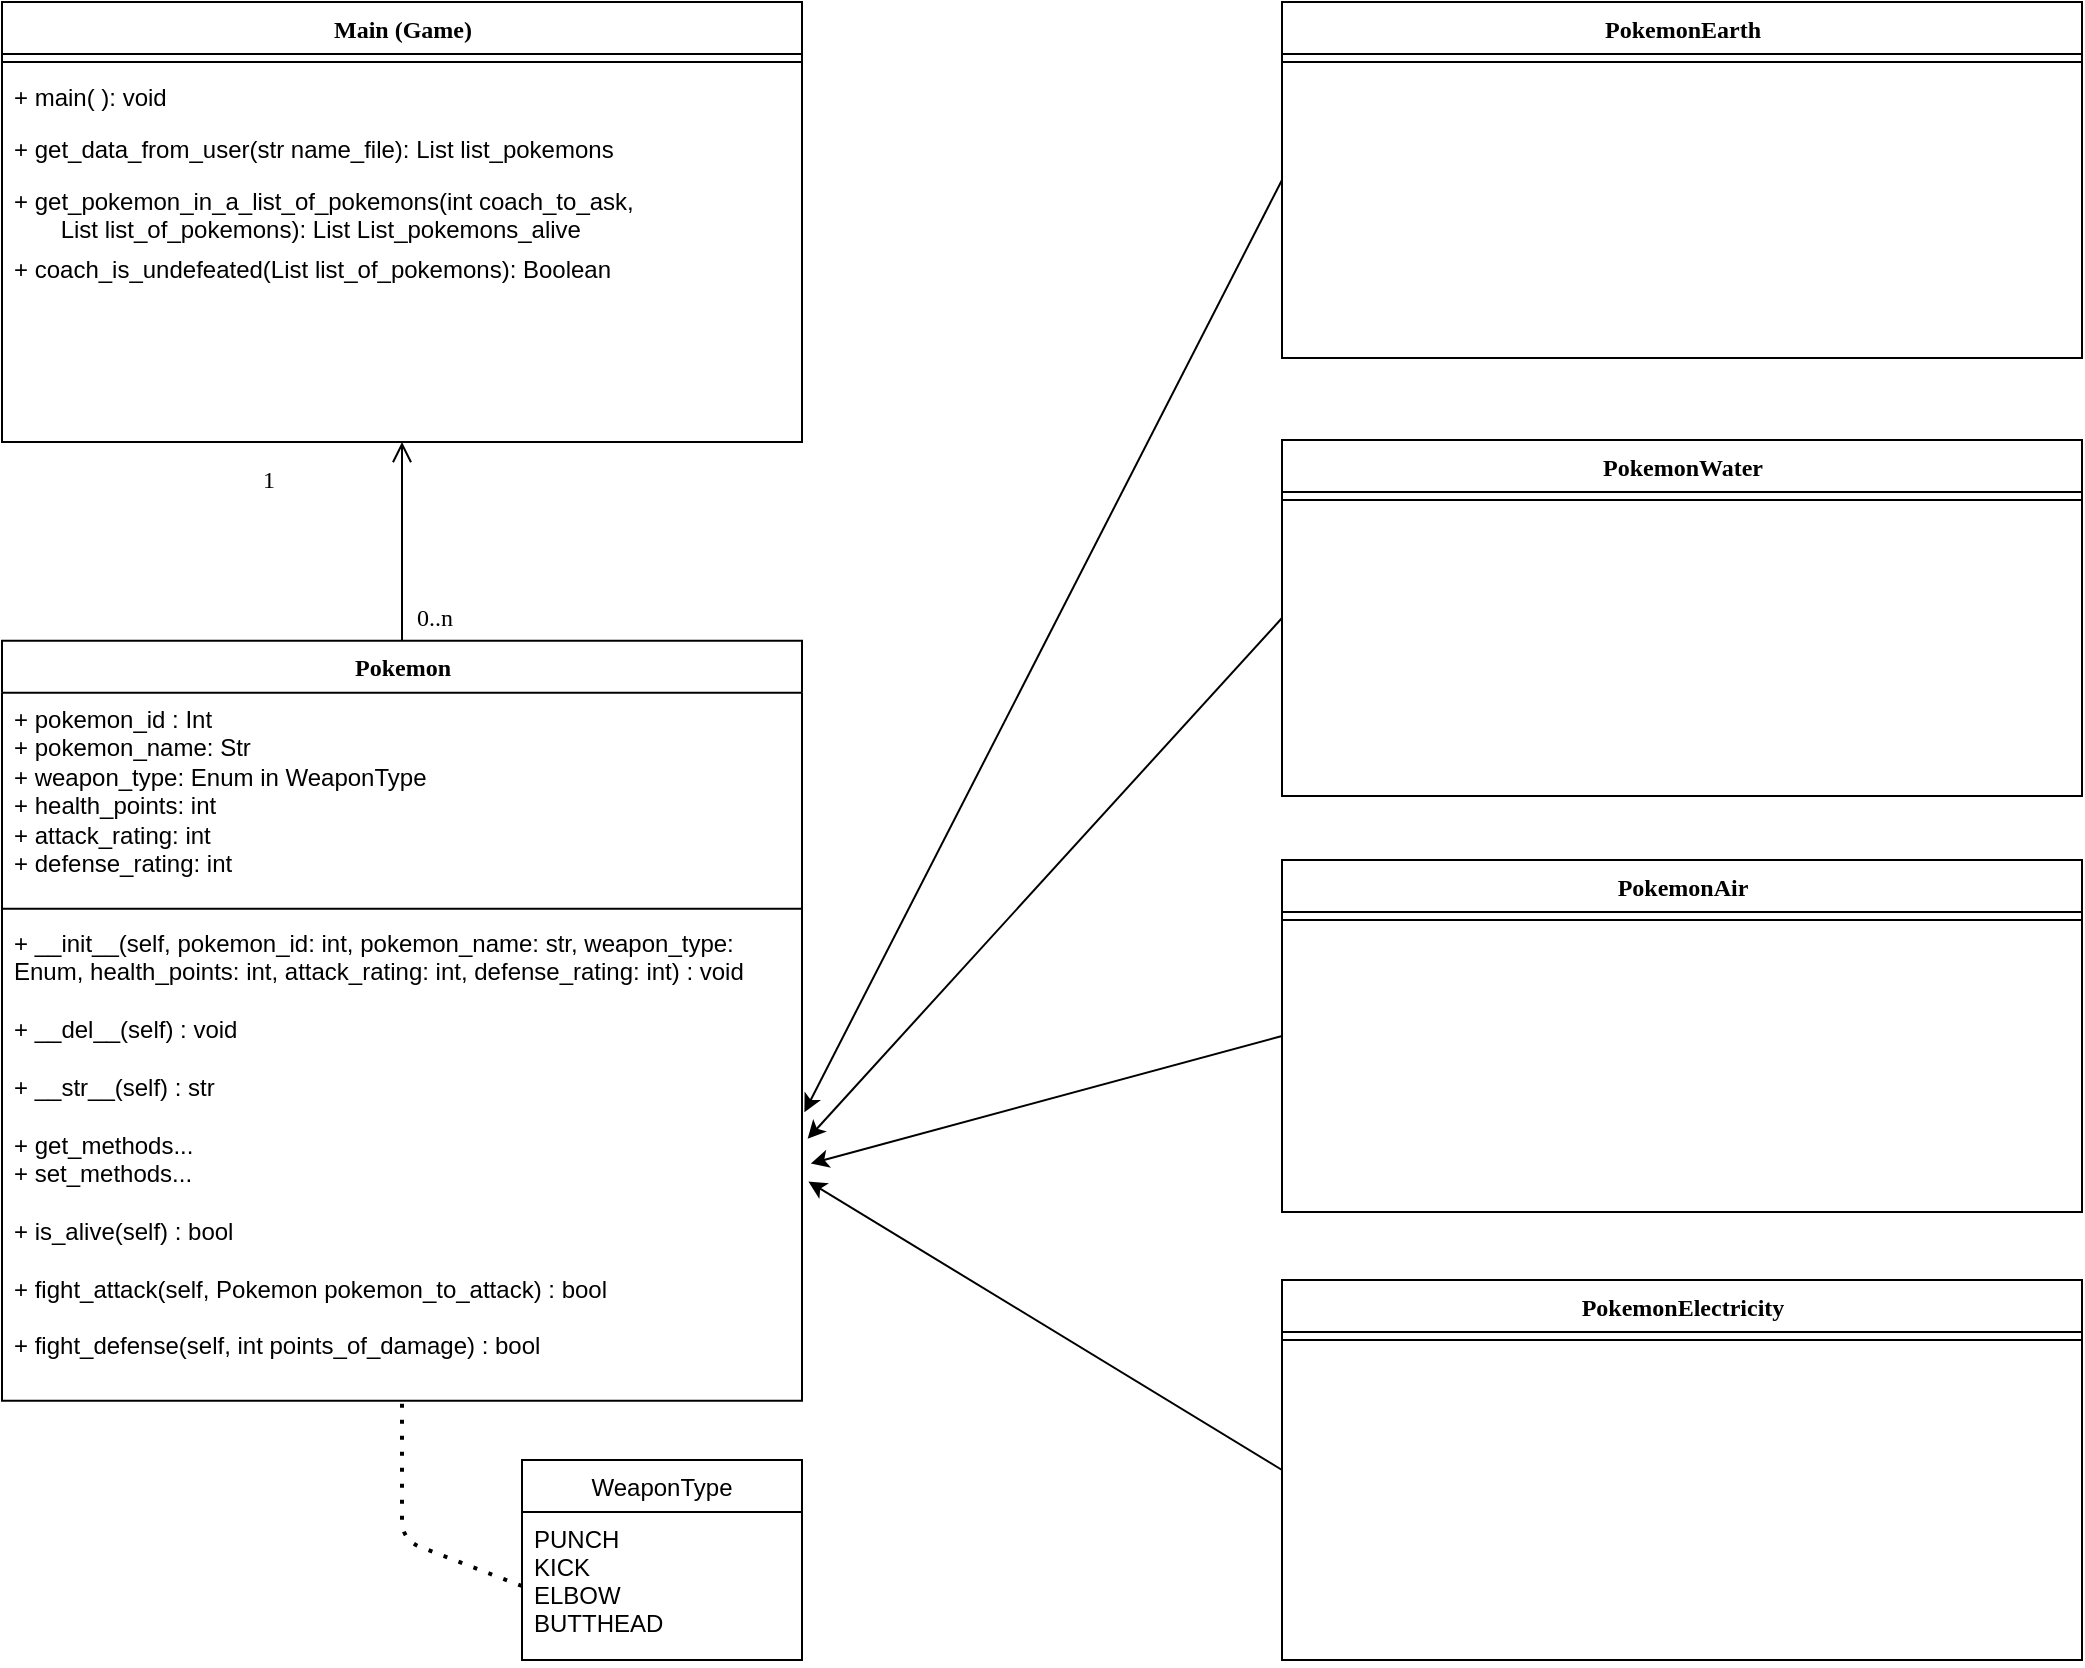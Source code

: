 <mxfile pages="2">
    <diagram name="UML" id="6133507b-19e7-1e82-6fc7-422aa6c4b21f">
        <mxGraphModel dx="886" dy="1502" grid="1" gridSize="10" guides="1" tooltips="1" connect="1" arrows="1" fold="1" page="1" pageScale="1" pageWidth="1100" pageHeight="850" background="none" math="0" shadow="0">
            <root>
                <mxCell id="0"/>
                <mxCell id="1" parent="0"/>
                <mxCell id="NAiFexQSWN1Ocbff_MQO-10" value="Main (Game)" style="swimlane;html=1;fontStyle=1;align=center;verticalAlign=top;childLayout=stackLayout;horizontal=1;startSize=26;horizontalStack=0;resizeParent=1;resizeLast=0;collapsible=1;marginBottom=0;swimlaneFillColor=none;rounded=0;shadow=0;comic=0;labelBackgroundColor=none;strokeWidth=1;fillColor=none;fontFamily=Verdana;fontSize=12" parent="1" vertex="1">
                    <mxGeometry x="40" y="-839" width="400" height="220" as="geometry"/>
                </mxCell>
                <mxCell id="NAiFexQSWN1Ocbff_MQO-13" value="" style="line;html=1;strokeWidth=1;fillColor=none;align=left;verticalAlign=middle;spacingTop=-1;spacingLeft=3;spacingRight=3;rotatable=0;labelPosition=right;points=[];portConstraint=eastwest;" parent="NAiFexQSWN1Ocbff_MQO-10" vertex="1">
                    <mxGeometry y="26" width="400" height="8" as="geometry"/>
                </mxCell>
                <mxCell id="NAiFexQSWN1Ocbff_MQO-14" value="+ main( ): void" style="text;html=1;strokeColor=none;fillColor=none;align=left;verticalAlign=top;spacingLeft=4;spacingRight=4;whiteSpace=wrap;overflow=hidden;rotatable=0;points=[[0,0.5],[1,0.5]];portConstraint=eastwest;" parent="NAiFexQSWN1Ocbff_MQO-10" vertex="1">
                    <mxGeometry y="34" width="400" height="26" as="geometry"/>
                </mxCell>
                <mxCell id="NAiFexQSWN1Ocbff_MQO-15" value="+ get_data_from_user(str name_file): List list_pokemons" style="text;html=1;strokeColor=none;fillColor=none;align=left;verticalAlign=top;spacingLeft=4;spacingRight=4;whiteSpace=wrap;overflow=hidden;rotatable=0;points=[[0,0.5],[1,0.5]];portConstraint=eastwest;" parent="NAiFexQSWN1Ocbff_MQO-10" vertex="1">
                    <mxGeometry y="60" width="400" height="26" as="geometry"/>
                </mxCell>
                <mxCell id="7_PFd3bsl0oHoIgsr5rR-2" value="+ get_pokemon_in_a_list_of_pokemons(int coach_to_ask,&lt;br&gt;&amp;nbsp; &amp;nbsp; &amp;nbsp; &amp;nbsp;List list_of_pokemons): List List_pokemons_alive" style="text;html=1;strokeColor=none;fillColor=none;align=left;verticalAlign=top;spacingLeft=4;spacingRight=4;whiteSpace=wrap;overflow=hidden;rotatable=0;points=[[0,0.5],[1,0.5]];portConstraint=eastwest;" parent="NAiFexQSWN1Ocbff_MQO-10" vertex="1">
                    <mxGeometry y="86" width="400" height="34" as="geometry"/>
                </mxCell>
                <mxCell id="7_PFd3bsl0oHoIgsr5rR-3" value="+ coach_is_undefeated(List list_of_pokemons): Boolean" style="text;html=1;strokeColor=none;fillColor=none;align=left;verticalAlign=top;spacingLeft=4;spacingRight=4;whiteSpace=wrap;overflow=hidden;rotatable=0;points=[[0,0.5],[1,0.5]];portConstraint=eastwest;" parent="NAiFexQSWN1Ocbff_MQO-10" vertex="1">
                    <mxGeometry y="120" width="400" height="26" as="geometry"/>
                </mxCell>
                <mxCell id="10" style="edgeStyle=none;html=1;exitX=0;exitY=0.5;exitDx=0;exitDy=0;entryX=1.007;entryY=0.459;entryDx=0;entryDy=0;entryPerimeter=0;" edge="1" parent="1" source="NAiFexQSWN1Ocbff_MQO-35" target="OvTA0m-3lmx1_Y0kkq5D-2">
                    <mxGeometry relative="1" as="geometry">
                        <mxPoint x="440" y="-260" as="targetPoint"/>
                    </mxGeometry>
                </mxCell>
                <mxCell id="NAiFexQSWN1Ocbff_MQO-35" value="PokemonWater" style="swimlane;html=1;fontStyle=1;align=center;verticalAlign=top;childLayout=stackLayout;horizontal=1;startSize=26;horizontalStack=0;resizeParent=1;resizeLast=0;collapsible=1;marginBottom=0;swimlaneFillColor=none;rounded=0;shadow=0;comic=0;labelBackgroundColor=none;strokeWidth=1;fillColor=none;fontFamily=Verdana;fontSize=12" parent="1" vertex="1">
                    <mxGeometry x="680" y="-620" width="400" height="178" as="geometry"/>
                </mxCell>
                <mxCell id="NAiFexQSWN1Ocbff_MQO-38" value="" style="line;html=1;strokeWidth=1;fillColor=none;align=left;verticalAlign=middle;spacingTop=-1;spacingLeft=3;spacingRight=3;rotatable=0;labelPosition=right;points=[];portConstraint=eastwest;" parent="NAiFexQSWN1Ocbff_MQO-35" vertex="1">
                    <mxGeometry y="26" width="400" height="8" as="geometry"/>
                </mxCell>
                <mxCell id="11" style="edgeStyle=none;html=1;exitX=0;exitY=0.5;exitDx=0;exitDy=0;entryX=1.011;entryY=0.51;entryDx=0;entryDy=0;entryPerimeter=0;" edge="1" parent="1" source="NAiFexQSWN1Ocbff_MQO-40" target="OvTA0m-3lmx1_Y0kkq5D-2">
                    <mxGeometry relative="1" as="geometry">
                        <mxPoint x="440" y="-250" as="targetPoint"/>
                    </mxGeometry>
                </mxCell>
                <mxCell id="NAiFexQSWN1Ocbff_MQO-40" value="PokemonAir" style="swimlane;html=1;fontStyle=1;align=center;verticalAlign=top;childLayout=stackLayout;horizontal=1;startSize=26;horizontalStack=0;resizeParent=1;resizeLast=0;collapsible=1;marginBottom=0;swimlaneFillColor=none;rounded=0;shadow=0;comic=0;labelBackgroundColor=none;strokeWidth=1;fillColor=none;fontFamily=Verdana;fontSize=12" parent="1" vertex="1">
                    <mxGeometry x="680" y="-410" width="400" height="176" as="geometry"/>
                </mxCell>
                <mxCell id="NAiFexQSWN1Ocbff_MQO-43" value="" style="line;html=1;strokeWidth=1;fillColor=none;align=left;verticalAlign=middle;spacingTop=-1;spacingLeft=3;spacingRight=3;rotatable=0;labelPosition=right;points=[];portConstraint=eastwest;" parent="NAiFexQSWN1Ocbff_MQO-40" vertex="1">
                    <mxGeometry y="26" width="400" height="8" as="geometry"/>
                </mxCell>
                <mxCell id="12" style="edgeStyle=none;html=1;exitX=0;exitY=0.5;exitDx=0;exitDy=0;entryX=1.008;entryY=0.547;entryDx=0;entryDy=0;entryPerimeter=0;" edge="1" parent="1" source="NAiFexQSWN1Ocbff_MQO-45" target="OvTA0m-3lmx1_Y0kkq5D-2">
                    <mxGeometry relative="1" as="geometry"/>
                </mxCell>
                <mxCell id="NAiFexQSWN1Ocbff_MQO-45" value="PokemonElectricity" style="swimlane;html=1;fontStyle=1;align=center;verticalAlign=top;childLayout=stackLayout;horizontal=1;startSize=26;horizontalStack=0;resizeParent=1;resizeLast=0;collapsible=1;marginBottom=0;swimlaneFillColor=none;rounded=0;shadow=0;comic=0;labelBackgroundColor=none;strokeWidth=1;fillColor=none;fontFamily=Verdana;fontSize=12" parent="1" vertex="1">
                    <mxGeometry x="680" y="-200" width="400" height="190" as="geometry"/>
                </mxCell>
                <mxCell id="NAiFexQSWN1Ocbff_MQO-48" value="" style="line;html=1;strokeWidth=1;fillColor=none;align=left;verticalAlign=middle;spacingTop=-1;spacingLeft=3;spacingRight=3;rotatable=0;labelPosition=right;points=[];portConstraint=eastwest;" parent="NAiFexQSWN1Ocbff_MQO-45" vertex="1">
                    <mxGeometry y="26" width="400" height="8" as="geometry"/>
                </mxCell>
                <mxCell id="NAiFexQSWN1Ocbff_MQO-18" value="Pokemon" style="swimlane;html=1;fontStyle=1;align=center;verticalAlign=top;childLayout=stackLayout;horizontal=1;startSize=26;horizontalStack=0;resizeParent=1;resizeLast=0;collapsible=1;marginBottom=0;swimlaneFillColor=none;rounded=0;shadow=0;comic=0;labelBackgroundColor=none;strokeWidth=1;fillColor=none;fontFamily=Verdana;fontSize=12" parent="1" vertex="1">
                    <mxGeometry x="40" y="-519.64" width="400" height="380" as="geometry"/>
                </mxCell>
                <mxCell id="7_PFd3bsl0oHoIgsr5rR-4" value="+ pokemon_id : Int&lt;br&gt;+ pokemon_name: Str&lt;br&gt;+ weapon_type: Enum in WeaponType&lt;br&gt;+ health_points: int&lt;br&gt;+ attack_rating: int&lt;br&gt;+ defense_rating: int" style="text;html=1;strokeColor=none;fillColor=none;align=left;verticalAlign=top;spacingLeft=4;spacingRight=4;whiteSpace=wrap;overflow=hidden;rotatable=0;points=[[0,0.5],[1,0.5]];portConstraint=eastwest;" parent="NAiFexQSWN1Ocbff_MQO-18" vertex="1">
                    <mxGeometry y="26" width="400" height="104" as="geometry"/>
                </mxCell>
                <mxCell id="NAiFexQSWN1Ocbff_MQO-21" value="" style="line;html=1;strokeWidth=1;fillColor=none;align=left;verticalAlign=middle;spacingTop=-1;spacingLeft=3;spacingRight=3;rotatable=0;labelPosition=right;points=[];portConstraint=eastwest;" parent="NAiFexQSWN1Ocbff_MQO-18" vertex="1">
                    <mxGeometry y="130" width="400" height="8" as="geometry"/>
                </mxCell>
                <mxCell id="OvTA0m-3lmx1_Y0kkq5D-2" value="+ __init__(self, pokemon_id: int, pokemon_name: str, weapon_type: Enum, health_points: int, attack_rating: int, defense_rating: int) : void&lt;br&gt;&lt;br&gt;+ __del__(self) : void&lt;br&gt;&lt;br&gt;+ __str__(self) : str&lt;br&gt;&lt;br&gt;+ get_methods...&lt;br&gt;+ set_methods...&lt;br&gt;&lt;br&gt;+ is_alive(self) : bool&lt;br&gt;&lt;br&gt;+ fight_attack(self, Pokemon pokemon_to_attack) : bool&lt;br&gt;&lt;br&gt;+ fight_defense(self, int points_of_damage) : bool" style="text;html=1;strokeColor=none;fillColor=none;align=left;verticalAlign=top;spacingLeft=4;spacingRight=4;whiteSpace=wrap;overflow=hidden;rotatable=0;points=[[0,0.5],[1,0.5]];portConstraint=eastwest;" parent="NAiFexQSWN1Ocbff_MQO-18" vertex="1">
                    <mxGeometry y="138" width="400" height="242" as="geometry"/>
                </mxCell>
                <mxCell id="NAiFexQSWN1Ocbff_MQO-57" style="edgeStyle=orthogonalEdgeStyle;rounded=0;html=1;labelBackgroundColor=none;startArrow=open;startFill=0;startSize=8;endArrow=none;endFill=0;endSize=16;fontFamily=Verdana;fontSize=12;entryX=0.5;entryY=0;entryDx=0;entryDy=0;exitX=0.5;exitY=1;exitDx=0;exitDy=0;" parent="1" source="NAiFexQSWN1Ocbff_MQO-10" target="NAiFexQSWN1Ocbff_MQO-18" edge="1">
                    <mxGeometry relative="1" as="geometry">
                        <Array as="points"/>
                        <mxPoint x="180" y="-598" as="sourcePoint"/>
                        <mxPoint x="100.0" y="-560" as="targetPoint"/>
                    </mxGeometry>
                </mxCell>
                <mxCell id="NAiFexQSWN1Ocbff_MQO-58" value="0..n" style="text;html=1;resizable=0;points=[];align=center;verticalAlign=middle;labelBackgroundColor=none;fontSize=12;fontFamily=Verdana" parent="NAiFexQSWN1Ocbff_MQO-57" vertex="1" connectable="0">
                    <mxGeometry x="0.858" y="2" relative="1" as="geometry">
                        <mxPoint x="14.01" y="-4.69" as="offset"/>
                    </mxGeometry>
                </mxCell>
                <mxCell id="7_PFd3bsl0oHoIgsr5rR-1" value="1&lt;br&gt;" style="text;html=1;resizable=0;points=[];align=center;verticalAlign=middle;labelBackgroundColor=none;fontSize=12;fontFamily=Verdana" parent="1" vertex="1" connectable="0">
                    <mxGeometry x="266.01" y="-526.69" as="geometry">
                        <mxPoint x="-93" y="-74" as="offset"/>
                    </mxGeometry>
                </mxCell>
                <mxCell id="9" style="edgeStyle=none;html=1;exitX=0;exitY=0.5;exitDx=0;exitDy=0;entryX=1.003;entryY=0.404;entryDx=0;entryDy=0;entryPerimeter=0;" edge="1" parent="1" source="7_PFd3bsl0oHoIgsr5rR-6" target="OvTA0m-3lmx1_Y0kkq5D-2">
                    <mxGeometry relative="1" as="geometry"/>
                </mxCell>
                <mxCell id="7_PFd3bsl0oHoIgsr5rR-6" value="PokemonEarth" style="swimlane;html=1;fontStyle=1;align=center;verticalAlign=top;childLayout=stackLayout;horizontal=1;startSize=26;horizontalStack=0;resizeParent=1;resizeLast=0;collapsible=1;marginBottom=0;swimlaneFillColor=none;rounded=0;shadow=0;comic=0;labelBackgroundColor=none;strokeWidth=1;fillColor=none;fontFamily=Verdana;fontSize=12" parent="1" vertex="1">
                    <mxGeometry x="680" y="-839" width="400" height="178" as="geometry"/>
                </mxCell>
                <mxCell id="7_PFd3bsl0oHoIgsr5rR-7" value="" style="line;html=1;strokeWidth=1;fillColor=none;align=left;verticalAlign=middle;spacingTop=-1;spacingLeft=3;spacingRight=3;rotatable=0;labelPosition=right;points=[];portConstraint=eastwest;" parent="7_PFd3bsl0oHoIgsr5rR-6" vertex="1">
                    <mxGeometry y="26" width="400" height="8" as="geometry"/>
                </mxCell>
                <mxCell id="6" value="WeaponType" style="swimlane;fontStyle=0;childLayout=stackLayout;horizontal=1;startSize=26;fillColor=none;horizontalStack=0;resizeParent=1;resizeParentMax=0;resizeLast=0;collapsible=1;marginBottom=0;" parent="1" vertex="1">
                    <mxGeometry x="300" y="-110" width="140" height="100" as="geometry"/>
                </mxCell>
                <mxCell id="7" value="PUNCH&#10;KICK&#10;ELBOW&#10;BUTTHEAD" style="text;strokeColor=none;fillColor=none;align=left;verticalAlign=top;spacingLeft=4;spacingRight=4;overflow=hidden;rotatable=0;points=[[0,0.5],[1,0.5]];portConstraint=eastwest;" parent="6" vertex="1">
                    <mxGeometry y="26" width="140" height="74" as="geometry"/>
                </mxCell>
                <mxCell id="8" value="" style="endArrow=none;dashed=1;html=1;dashPattern=1 3;strokeWidth=2;exitX=0;exitY=0.5;exitDx=0;exitDy=0;" edge="1" parent="1" source="7" target="OvTA0m-3lmx1_Y0kkq5D-2">
                    <mxGeometry width="50" height="50" relative="1" as="geometry">
                        <mxPoint x="160" y="-35" as="sourcePoint"/>
                        <mxPoint x="210" y="-85" as="targetPoint"/>
                        <Array as="points">
                            <mxPoint x="240" y="-70"/>
                        </Array>
                    </mxGeometry>
                </mxCell>
            </root>
        </mxGraphModel>
    </diagram>
    <diagram id="fq1as8S1SG-cgDfV3Fgx" name="Flowchart">
        <mxGraphModel dx="931" dy="994" grid="1" gridSize="10" guides="1" tooltips="1" connect="1" arrows="1" fold="1" page="1" pageScale="1" pageWidth="827" pageHeight="1169" math="0" shadow="0">
            <root>
                <mxCell id="bN-581mGkX1saQnBdqKh-0"/>
                <mxCell id="bN-581mGkX1saQnBdqKh-1" parent="bN-581mGkX1saQnBdqKh-0"/>
                <mxCell id="bN-581mGkX1saQnBdqKh-2" value="" style="edgeStyle=orthogonalEdgeStyle;rounded=0;orthogonalLoop=1;jettySize=auto;html=1;startArrow=block;startFill=1;endArrow=none;endFill=0;" parent="bN-581mGkX1saQnBdqKh-1" source="bN-581mGkX1saQnBdqKh-4" target="bN-581mGkX1saQnBdqKh-7" edge="1">
                    <mxGeometry relative="1" as="geometry"/>
                </mxCell>
                <mxCell id="bN-581mGkX1saQnBdqKh-3" value="" style="edgeStyle=orthogonalEdgeStyle;rounded=0;orthogonalLoop=1;jettySize=auto;html=1;startArrow=none;startFill=0;endArrow=block;endFill=1;" parent="bN-581mGkX1saQnBdqKh-1" source="bN-581mGkX1saQnBdqKh-4" target="bN-581mGkX1saQnBdqKh-6" edge="1">
                    <mxGeometry relative="1" as="geometry"/>
                </mxCell>
                <mxCell id="bN-581mGkX1saQnBdqKh-4" value="Get configuration for Game User 1" style="rounded=1;whiteSpace=wrap;html=1;fontSize=12;glass=0;strokeWidth=1;shadow=0;" parent="bN-581mGkX1saQnBdqKh-1" vertex="1">
                    <mxGeometry x="85" y="100" width="120" height="40" as="geometry"/>
                </mxCell>
                <mxCell id="bN-581mGkX1saQnBdqKh-5" style="edgeStyle=orthogonalEdgeStyle;rounded=0;orthogonalLoop=1;jettySize=auto;html=1;exitX=0.5;exitY=1;exitDx=0;exitDy=0;entryX=0.5;entryY=0;entryDx=0;entryDy=0;startArrow=none;startFill=0;endArrow=block;endFill=1;" parent="bN-581mGkX1saQnBdqKh-1" source="bN-581mGkX1saQnBdqKh-6" edge="1">
                    <mxGeometry relative="1" as="geometry">
                        <mxPoint x="145" y="242" as="targetPoint"/>
                    </mxGeometry>
                </mxCell>
                <mxCell id="bN-581mGkX1saQnBdqKh-6" value="Get configuration for Game User 2" style="rounded=1;whiteSpace=wrap;html=1;fontSize=12;glass=0;strokeWidth=1;shadow=0;" parent="bN-581mGkX1saQnBdqKh-1" vertex="1">
                    <mxGeometry x="85" y="175" width="120" height="40" as="geometry"/>
                </mxCell>
                <mxCell id="bN-581mGkX1saQnBdqKh-7" value="Init" style="rounded=1;whiteSpace=wrap;html=1;fontSize=12;glass=0;strokeWidth=1;shadow=0;" parent="bN-581mGkX1saQnBdqKh-1" vertex="1">
                    <mxGeometry x="85" y="30" width="120" height="40" as="geometry"/>
                </mxCell>
                <mxCell id="Y11VyXxBffoLsdAoIsDr-5" value="" style="edgeStyle=orthogonalEdgeStyle;rounded=0;orthogonalLoop=1;jettySize=auto;html=1;" parent="bN-581mGkX1saQnBdqKh-1" source="bN-581mGkX1saQnBdqKh-11" target="Y11VyXxBffoLsdAoIsDr-4" edge="1">
                    <mxGeometry relative="1" as="geometry"/>
                </mxCell>
                <mxCell id="bN-581mGkX1saQnBdqKh-11" value="&lt;span&gt;The Game starts&lt;/span&gt;" style="rounded=1;whiteSpace=wrap;html=1;fontSize=12;glass=0;strokeWidth=1;shadow=0;" parent="bN-581mGkX1saQnBdqKh-1" vertex="1">
                    <mxGeometry x="85" y="240" width="120" height="40" as="geometry"/>
                </mxCell>
                <mxCell id="bN-581mGkX1saQnBdqKh-12" style="edgeStyle=orthogonalEdgeStyle;rounded=0;orthogonalLoop=1;jettySize=auto;html=1;exitX=0.5;exitY=1;exitDx=0;exitDy=0;entryX=0.5;entryY=0;entryDx=0;entryDy=0;startArrow=none;startFill=0;endArrow=block;endFill=1;" parent="bN-581mGkX1saQnBdqKh-1" source="bN-581mGkX1saQnBdqKh-14" target="bN-581mGkX1saQnBdqKh-16" edge="1">
                    <mxGeometry relative="1" as="geometry"/>
                </mxCell>
                <mxCell id="Y11VyXxBffoLsdAoIsDr-16" value="" style="edgeStyle=orthogonalEdgeStyle;rounded=0;orthogonalLoop=1;jettySize=auto;html=1;" parent="bN-581mGkX1saQnBdqKh-1" source="bN-581mGkX1saQnBdqKh-14" target="Y11VyXxBffoLsdAoIsDr-15" edge="1">
                    <mxGeometry relative="1" as="geometry"/>
                </mxCell>
                <mxCell id="bN-581mGkX1saQnBdqKh-14" value="&lt;span&gt;Coach 1 is undefeated&lt;br&gt;and Coach 2 is undefeated&lt;/span&gt;" style="rhombus;whiteSpace=wrap;html=1;shadow=0;fontFamily=Helvetica;fontSize=12;align=center;strokeWidth=1;spacing=6;spacingTop=-4;" parent="bN-581mGkX1saQnBdqKh-1" vertex="1">
                    <mxGeometry x="40" y="480" width="210" height="140" as="geometry"/>
                </mxCell>
                <mxCell id="bN-581mGkX1saQnBdqKh-15" style="edgeStyle=orthogonalEdgeStyle;rounded=0;orthogonalLoop=1;jettySize=auto;html=1;exitX=0.5;exitY=1;exitDx=0;exitDy=0;entryX=0.5;entryY=0;entryDx=0;entryDy=0;startArrow=none;startFill=0;endArrow=block;endFill=1;" parent="bN-581mGkX1saQnBdqKh-1" source="bN-581mGkX1saQnBdqKh-16" target="bN-581mGkX1saQnBdqKh-18" edge="1">
                    <mxGeometry relative="1" as="geometry"/>
                </mxCell>
                <mxCell id="bN-581mGkX1saQnBdqKh-16" value="&lt;span&gt;The Game ends&lt;/span&gt;" style="rounded=1;whiteSpace=wrap;html=1;fontSize=12;glass=0;strokeWidth=1;shadow=0;" parent="bN-581mGkX1saQnBdqKh-1" vertex="1">
                    <mxGeometry x="85" y="665" width="120" height="40" as="geometry"/>
                </mxCell>
                <mxCell id="bN-581mGkX1saQnBdqKh-17" value="NO" style="text;html=1;align=center;verticalAlign=middle;resizable=0;points=[];autosize=1;" parent="bN-581mGkX1saQnBdqKh-1" vertex="1">
                    <mxGeometry x="109" y="630" width="30" height="20" as="geometry"/>
                </mxCell>
                <mxCell id="bN-581mGkX1saQnBdqKh-23" style="edgeStyle=orthogonalEdgeStyle;rounded=0;orthogonalLoop=1;jettySize=auto;html=1;exitX=0.5;exitY=1;exitDx=0;exitDy=0;" parent="bN-581mGkX1saQnBdqKh-1" source="bN-581mGkX1saQnBdqKh-18" target="bN-581mGkX1saQnBdqKh-22" edge="1">
                    <mxGeometry relative="1" as="geometry"/>
                </mxCell>
                <mxCell id="bN-581mGkX1saQnBdqKh-18" value="&lt;span&gt;Shows the Winner&lt;/span&gt;" style="rounded=1;whiteSpace=wrap;html=1;fontSize=12;glass=0;strokeWidth=1;shadow=0;" parent="bN-581mGkX1saQnBdqKh-1" vertex="1">
                    <mxGeometry x="85" y="740" width="120" height="40" as="geometry"/>
                </mxCell>
                <mxCell id="bN-581mGkX1saQnBdqKh-21" value="YES" style="text;html=1;strokeColor=none;fillColor=none;align=center;verticalAlign=middle;whiteSpace=wrap;rounded=0;" parent="bN-581mGkX1saQnBdqKh-1" vertex="1">
                    <mxGeometry x="260" y="520" width="40" height="20" as="geometry"/>
                </mxCell>
                <mxCell id="bN-581mGkX1saQnBdqKh-22" value="&lt;span&gt;Shows the Statistics of each Team&lt;/span&gt;" style="rounded=1;whiteSpace=wrap;html=1;fontSize=12;glass=0;strokeWidth=1;shadow=0;" parent="bN-581mGkX1saQnBdqKh-1" vertex="1">
                    <mxGeometry x="85" y="820" width="120" height="40" as="geometry"/>
                </mxCell>
                <mxCell id="Y11VyXxBffoLsdAoIsDr-7" value="" style="edgeStyle=orthogonalEdgeStyle;rounded=0;orthogonalLoop=1;jettySize=auto;html=1;" parent="bN-581mGkX1saQnBdqKh-1" source="Y11VyXxBffoLsdAoIsDr-4" target="Y11VyXxBffoLsdAoIsDr-6" edge="1">
                    <mxGeometry relative="1" as="geometry"/>
                </mxCell>
                <mxCell id="Y11VyXxBffoLsdAoIsDr-4" value="&lt;span&gt;Make a copy of list of Pokemon alives for both coaches&lt;/span&gt;" style="rounded=1;whiteSpace=wrap;html=1;fontSize=12;glass=0;strokeWidth=1;shadow=0;" parent="bN-581mGkX1saQnBdqKh-1" vertex="1">
                    <mxGeometry x="85" y="300" width="120" height="50" as="geometry"/>
                </mxCell>
                <mxCell id="Y11VyXxBffoLsdAoIsDr-8" value="" style="edgeStyle=orthogonalEdgeStyle;rounded=0;orthogonalLoop=1;jettySize=auto;html=1;" parent="bN-581mGkX1saQnBdqKh-1" source="Y11VyXxBffoLsdAoIsDr-6" target="bN-581mGkX1saQnBdqKh-14" edge="1">
                    <mxGeometry relative="1" as="geometry"/>
                </mxCell>
                <mxCell id="Y11VyXxBffoLsdAoIsDr-6" value="Select first Pokemon for both coaches" style="shape=parallelogram;perimeter=parallelogramPerimeter;whiteSpace=wrap;html=1;fixedSize=1;rounded=1;shadow=0;strokeWidth=1;glass=0;" parent="bN-581mGkX1saQnBdqKh-1" vertex="1">
                    <mxGeometry x="85" y="370" width="120" height="60" as="geometry"/>
                </mxCell>
                <mxCell id="Y11VyXxBffoLsdAoIsDr-19" value="" style="edgeStyle=orthogonalEdgeStyle;rounded=0;orthogonalLoop=1;jettySize=auto;html=1;" parent="bN-581mGkX1saQnBdqKh-1" source="Y11VyXxBffoLsdAoIsDr-15" target="Y11VyXxBffoLsdAoIsDr-18" edge="1">
                    <mxGeometry relative="1" as="geometry"/>
                </mxCell>
                <mxCell id="Y11VyXxBffoLsdAoIsDr-23" value="" style="edgeStyle=orthogonalEdgeStyle;rounded=0;orthogonalLoop=1;jettySize=auto;html=1;" parent="bN-581mGkX1saQnBdqKh-1" source="Y11VyXxBffoLsdAoIsDr-15" target="Y11VyXxBffoLsdAoIsDr-22" edge="1">
                    <mxGeometry relative="1" as="geometry"/>
                </mxCell>
                <mxCell id="Y11VyXxBffoLsdAoIsDr-15" value="Pokemon of coach 1 is alive?" style="rhombus;whiteSpace=wrap;html=1;shadow=0;strokeWidth=1;spacing=6;spacingTop=-4;" parent="bN-581mGkX1saQnBdqKh-1" vertex="1">
                    <mxGeometry x="320" y="480" width="145" height="140" as="geometry"/>
                </mxCell>
                <mxCell id="Y11VyXxBffoLsdAoIsDr-37" style="edgeStyle=orthogonalEdgeStyle;rounded=0;orthogonalLoop=1;jettySize=auto;html=1;entryX=0.5;entryY=0;entryDx=0;entryDy=0;" parent="bN-581mGkX1saQnBdqKh-1" source="Y11VyXxBffoLsdAoIsDr-18" target="bN-581mGkX1saQnBdqKh-14" edge="1">
                    <mxGeometry relative="1" as="geometry">
                        <mxPoint x="770" y="450" as="targetPoint"/>
                        <Array as="points">
                            <mxPoint x="770" y="550"/>
                            <mxPoint x="770" y="460"/>
                            <mxPoint x="145" y="460"/>
                        </Array>
                    </mxGeometry>
                </mxCell>
                <mxCell id="Y11VyXxBffoLsdAoIsDr-18" value="Pokemon of coach 2 is alive?" style="rhombus;whiteSpace=wrap;html=1;shadow=0;strokeWidth=1;spacing=6;spacingTop=-4;" parent="bN-581mGkX1saQnBdqKh-1" vertex="1">
                    <mxGeometry x="560" y="480" width="140" height="140" as="geometry"/>
                </mxCell>
                <mxCell id="Y11VyXxBffoLsdAoIsDr-20" value="YES" style="text;html=1;strokeColor=none;fillColor=none;align=center;verticalAlign=middle;whiteSpace=wrap;rounded=0;" parent="bN-581mGkX1saQnBdqKh-1" vertex="1">
                    <mxGeometry x="470" y="530" width="40" height="20" as="geometry"/>
                </mxCell>
                <mxCell id="Y11VyXxBffoLsdAoIsDr-28" value="" style="edgeStyle=orthogonalEdgeStyle;rounded=0;orthogonalLoop=1;jettySize=auto;html=1;" parent="bN-581mGkX1saQnBdqKh-1" source="Y11VyXxBffoLsdAoIsDr-22" target="Y11VyXxBffoLsdAoIsDr-27" edge="1">
                    <mxGeometry relative="1" as="geometry"/>
                </mxCell>
                <mxCell id="Y11VyXxBffoLsdAoIsDr-22" value="remove Pokemon from the list of Pokemons alive of coach 1" style="whiteSpace=wrap;html=1;shadow=0;strokeWidth=1;spacing=6;spacingTop=-4;" parent="bN-581mGkX1saQnBdqKh-1" vertex="1">
                    <mxGeometry x="332.5" y="650" width="120" height="60" as="geometry"/>
                </mxCell>
                <mxCell id="Y11VyXxBffoLsdAoIsDr-30" style="edgeStyle=orthogonalEdgeStyle;rounded=0;orthogonalLoop=1;jettySize=auto;html=1;" parent="bN-581mGkX1saQnBdqKh-1" source="Y11VyXxBffoLsdAoIsDr-27" edge="1">
                    <mxGeometry relative="1" as="geometry">
                        <mxPoint x="520" y="550" as="targetPoint"/>
                    </mxGeometry>
                </mxCell>
                <mxCell id="Y11VyXxBffoLsdAoIsDr-27" value="Select next Pokemon for coach 1" style="shape=parallelogram;perimeter=parallelogramPerimeter;whiteSpace=wrap;html=1;fixedSize=1;rounded=1;shadow=0;strokeWidth=1;glass=0;" parent="bN-581mGkX1saQnBdqKh-1" vertex="1">
                    <mxGeometry x="332.5" y="770" width="120" height="60" as="geometry"/>
                </mxCell>
                <mxCell id="Y11VyXxBffoLsdAoIsDr-29" value="NO" style="text;html=1;align=center;verticalAlign=middle;resizable=0;points=[];autosize=1;" parent="bN-581mGkX1saQnBdqKh-1" vertex="1">
                    <mxGeometry x="360" y="620" width="30" height="20" as="geometry"/>
                </mxCell>
                <mxCell id="Y11VyXxBffoLsdAoIsDr-31" value="" style="edgeStyle=orthogonalEdgeStyle;rounded=0;orthogonalLoop=1;jettySize=auto;html=1;" parent="bN-581mGkX1saQnBdqKh-1" target="Y11VyXxBffoLsdAoIsDr-33" edge="1">
                    <mxGeometry relative="1" as="geometry">
                        <mxPoint x="630" y="620" as="sourcePoint"/>
                    </mxGeometry>
                </mxCell>
                <mxCell id="Y11VyXxBffoLsdAoIsDr-32" value="" style="edgeStyle=orthogonalEdgeStyle;rounded=0;orthogonalLoop=1;jettySize=auto;html=1;" parent="bN-581mGkX1saQnBdqKh-1" source="Y11VyXxBffoLsdAoIsDr-33" target="Y11VyXxBffoLsdAoIsDr-34" edge="1">
                    <mxGeometry relative="1" as="geometry"/>
                </mxCell>
                <mxCell id="Y11VyXxBffoLsdAoIsDr-33" value="remove Pokemon from the list of Pokemons alive of coach 2" style="whiteSpace=wrap;html=1;shadow=0;strokeWidth=1;spacing=6;spacingTop=-4;" parent="bN-581mGkX1saQnBdqKh-1" vertex="1">
                    <mxGeometry x="570" y="650" width="120" height="60" as="geometry"/>
                </mxCell>
                <mxCell id="Y11VyXxBffoLsdAoIsDr-36" style="edgeStyle=orthogonalEdgeStyle;rounded=0;orthogonalLoop=1;jettySize=auto;html=1;" parent="bN-581mGkX1saQnBdqKh-1" source="Y11VyXxBffoLsdAoIsDr-34" edge="1">
                    <mxGeometry relative="1" as="geometry">
                        <mxPoint x="770" y="550" as="targetPoint"/>
                    </mxGeometry>
                </mxCell>
                <mxCell id="Y11VyXxBffoLsdAoIsDr-34" value="Select next Pokemon for coach 2" style="shape=parallelogram;perimeter=parallelogramPerimeter;whiteSpace=wrap;html=1;fixedSize=1;rounded=1;shadow=0;strokeWidth=1;glass=0;" parent="bN-581mGkX1saQnBdqKh-1" vertex="1">
                    <mxGeometry x="570" y="770" width="120" height="60" as="geometry"/>
                </mxCell>
                <mxCell id="Y11VyXxBffoLsdAoIsDr-35" value="NO" style="text;html=1;align=center;verticalAlign=middle;resizable=0;points=[];autosize=1;" parent="bN-581mGkX1saQnBdqKh-1" vertex="1">
                    <mxGeometry x="597.5" y="620" width="30" height="20" as="geometry"/>
                </mxCell>
                <mxCell id="Y11VyXxBffoLsdAoIsDr-38" value="YES" style="text;html=1;strokeColor=none;fillColor=none;align=center;verticalAlign=middle;whiteSpace=wrap;rounded=0;" parent="bN-581mGkX1saQnBdqKh-1" vertex="1">
                    <mxGeometry x="700" y="520" width="40" height="20" as="geometry"/>
                </mxCell>
            </root>
        </mxGraphModel>
    </diagram>
</mxfile>
